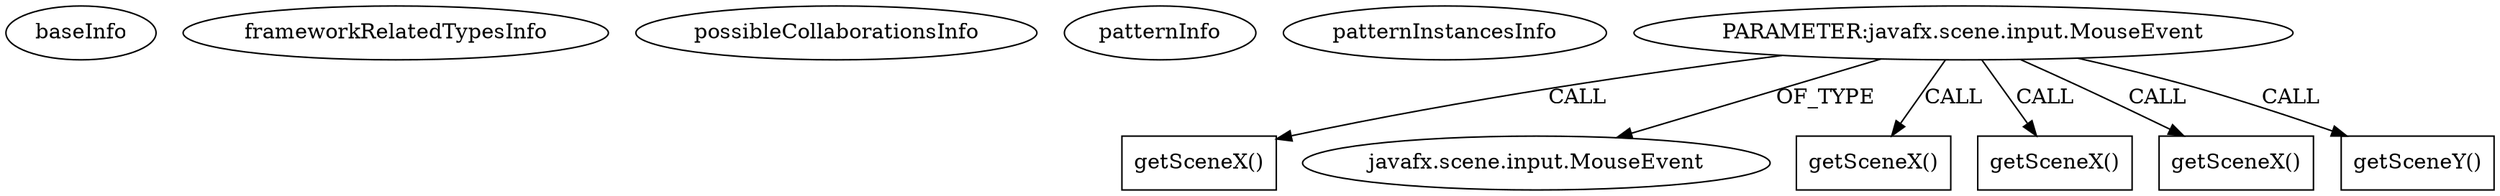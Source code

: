 digraph {
baseInfo[graphId=263,category="pattern",isAnonymous=false,possibleRelation=false]
frameworkRelatedTypesInfo[]
possibleCollaborationsInfo[]
patternInfo[frequency=2.0,patternRootClient=null]
patternInstancesInfo[0="mrempala-sp~/mrempala-sp/sp-master/src/application/VcPtVisualSchematicView.java~void drawUniverseVisual()~3692",1="indysvision-EatWorldEditor~/indysvision-EatWorldEditor/EatWorldEditor-master/src/com/indyvision/eatworld/editor/handlers/BorderHandler.java~BorderHandler~3192"]
5[label="PARAMETER:javafx.scene.input.MouseEvent",vertexType="PARAMETER_DECLARATION",isFrameworkType=false]
14[label="getSceneX()",vertexType="INSIDE_CALL",isFrameworkType=false,shape=box]
6[label="javafx.scene.input.MouseEvent",vertexType="FRAMEWORK_CLASS_TYPE",isFrameworkType=false]
32[label="getSceneX()",vertexType="INSIDE_CALL",isFrameworkType=false,shape=box]
18[label="getSceneX()",vertexType="INSIDE_CALL",isFrameworkType=false,shape=box]
10[label="getSceneX()",vertexType="INSIDE_CALL",isFrameworkType=false,shape=box]
30[label="getSceneY()",vertexType="INSIDE_CALL",isFrameworkType=false,shape=box]
5->18[label="CALL"]
5->10[label="CALL"]
5->6[label="OF_TYPE"]
5->32[label="CALL"]
5->14[label="CALL"]
5->30[label="CALL"]
}
